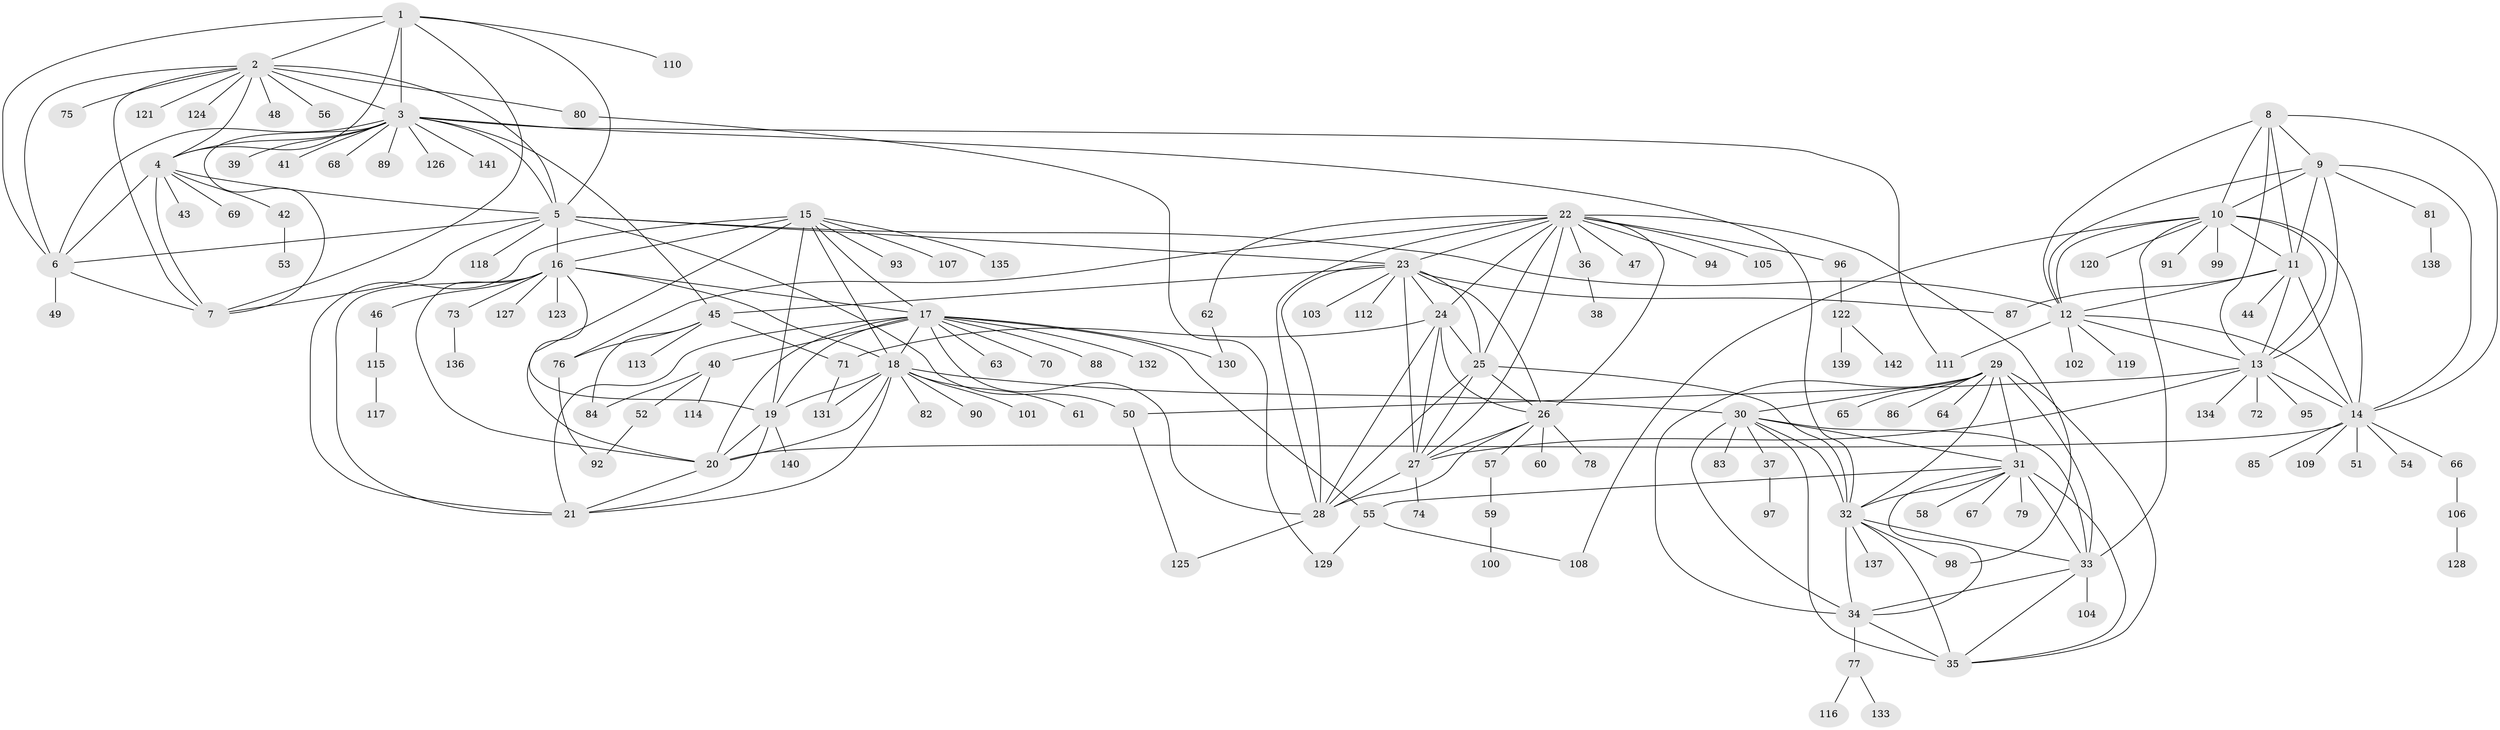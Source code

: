 // coarse degree distribution, {4: 0.036036036036036036, 10: 0.018018018018018018, 17: 0.009009009009009009, 7: 0.04504504504504504, 5: 0.02702702702702703, 8: 0.036036036036036036, 9: 0.02702702702702703, 11: 0.036036036036036036, 6: 0.018018018018018018, 1: 0.5945945945945946, 2: 0.11711711711711711, 3: 0.036036036036036036}
// Generated by graph-tools (version 1.1) at 2025/42/03/06/25 10:42:15]
// undirected, 142 vertices, 237 edges
graph export_dot {
graph [start="1"]
  node [color=gray90,style=filled];
  1;
  2;
  3;
  4;
  5;
  6;
  7;
  8;
  9;
  10;
  11;
  12;
  13;
  14;
  15;
  16;
  17;
  18;
  19;
  20;
  21;
  22;
  23;
  24;
  25;
  26;
  27;
  28;
  29;
  30;
  31;
  32;
  33;
  34;
  35;
  36;
  37;
  38;
  39;
  40;
  41;
  42;
  43;
  44;
  45;
  46;
  47;
  48;
  49;
  50;
  51;
  52;
  53;
  54;
  55;
  56;
  57;
  58;
  59;
  60;
  61;
  62;
  63;
  64;
  65;
  66;
  67;
  68;
  69;
  70;
  71;
  72;
  73;
  74;
  75;
  76;
  77;
  78;
  79;
  80;
  81;
  82;
  83;
  84;
  85;
  86;
  87;
  88;
  89;
  90;
  91;
  92;
  93;
  94;
  95;
  96;
  97;
  98;
  99;
  100;
  101;
  102;
  103;
  104;
  105;
  106;
  107;
  108;
  109;
  110;
  111;
  112;
  113;
  114;
  115;
  116;
  117;
  118;
  119;
  120;
  121;
  122;
  123;
  124;
  125;
  126;
  127;
  128;
  129;
  130;
  131;
  132;
  133;
  134;
  135;
  136;
  137;
  138;
  139;
  140;
  141;
  142;
  1 -- 2;
  1 -- 3;
  1 -- 4;
  1 -- 5;
  1 -- 6;
  1 -- 7;
  1 -- 110;
  2 -- 3;
  2 -- 4;
  2 -- 5;
  2 -- 6;
  2 -- 7;
  2 -- 48;
  2 -- 56;
  2 -- 75;
  2 -- 80;
  2 -- 121;
  2 -- 124;
  3 -- 4;
  3 -- 5;
  3 -- 6;
  3 -- 7;
  3 -- 32;
  3 -- 39;
  3 -- 41;
  3 -- 45;
  3 -- 68;
  3 -- 89;
  3 -- 111;
  3 -- 126;
  3 -- 141;
  4 -- 5;
  4 -- 6;
  4 -- 7;
  4 -- 42;
  4 -- 43;
  4 -- 69;
  5 -- 6;
  5 -- 7;
  5 -- 12;
  5 -- 16;
  5 -- 23;
  5 -- 50;
  5 -- 118;
  6 -- 7;
  6 -- 49;
  8 -- 9;
  8 -- 10;
  8 -- 11;
  8 -- 12;
  8 -- 13;
  8 -- 14;
  9 -- 10;
  9 -- 11;
  9 -- 12;
  9 -- 13;
  9 -- 14;
  9 -- 81;
  10 -- 11;
  10 -- 12;
  10 -- 13;
  10 -- 14;
  10 -- 33;
  10 -- 91;
  10 -- 99;
  10 -- 108;
  10 -- 120;
  11 -- 12;
  11 -- 13;
  11 -- 14;
  11 -- 44;
  11 -- 87;
  12 -- 13;
  12 -- 14;
  12 -- 102;
  12 -- 111;
  12 -- 119;
  13 -- 14;
  13 -- 27;
  13 -- 50;
  13 -- 72;
  13 -- 95;
  13 -- 134;
  14 -- 20;
  14 -- 51;
  14 -- 54;
  14 -- 66;
  14 -- 85;
  14 -- 109;
  15 -- 16;
  15 -- 17;
  15 -- 18;
  15 -- 19;
  15 -- 20;
  15 -- 21;
  15 -- 93;
  15 -- 107;
  15 -- 135;
  16 -- 17;
  16 -- 18;
  16 -- 19;
  16 -- 20;
  16 -- 21;
  16 -- 46;
  16 -- 73;
  16 -- 123;
  16 -- 127;
  17 -- 18;
  17 -- 19;
  17 -- 20;
  17 -- 21;
  17 -- 28;
  17 -- 40;
  17 -- 55;
  17 -- 63;
  17 -- 70;
  17 -- 88;
  17 -- 130;
  17 -- 132;
  18 -- 19;
  18 -- 20;
  18 -- 21;
  18 -- 30;
  18 -- 61;
  18 -- 82;
  18 -- 90;
  18 -- 101;
  18 -- 131;
  19 -- 20;
  19 -- 21;
  19 -- 140;
  20 -- 21;
  22 -- 23;
  22 -- 24;
  22 -- 25;
  22 -- 26;
  22 -- 27;
  22 -- 28;
  22 -- 36;
  22 -- 47;
  22 -- 62;
  22 -- 76;
  22 -- 94;
  22 -- 96;
  22 -- 98;
  22 -- 105;
  23 -- 24;
  23 -- 25;
  23 -- 26;
  23 -- 27;
  23 -- 28;
  23 -- 45;
  23 -- 87;
  23 -- 103;
  23 -- 112;
  24 -- 25;
  24 -- 26;
  24 -- 27;
  24 -- 28;
  24 -- 71;
  25 -- 26;
  25 -- 27;
  25 -- 28;
  25 -- 32;
  26 -- 27;
  26 -- 28;
  26 -- 57;
  26 -- 60;
  26 -- 78;
  27 -- 28;
  27 -- 74;
  28 -- 125;
  29 -- 30;
  29 -- 31;
  29 -- 32;
  29 -- 33;
  29 -- 34;
  29 -- 35;
  29 -- 64;
  29 -- 65;
  29 -- 86;
  30 -- 31;
  30 -- 32;
  30 -- 33;
  30 -- 34;
  30 -- 35;
  30 -- 37;
  30 -- 83;
  31 -- 32;
  31 -- 33;
  31 -- 34;
  31 -- 35;
  31 -- 55;
  31 -- 58;
  31 -- 67;
  31 -- 79;
  32 -- 33;
  32 -- 34;
  32 -- 35;
  32 -- 98;
  32 -- 137;
  33 -- 34;
  33 -- 35;
  33 -- 104;
  34 -- 35;
  34 -- 77;
  36 -- 38;
  37 -- 97;
  40 -- 52;
  40 -- 84;
  40 -- 114;
  42 -- 53;
  45 -- 71;
  45 -- 76;
  45 -- 84;
  45 -- 113;
  46 -- 115;
  50 -- 125;
  52 -- 92;
  55 -- 108;
  55 -- 129;
  57 -- 59;
  59 -- 100;
  62 -- 130;
  66 -- 106;
  71 -- 131;
  73 -- 136;
  76 -- 92;
  77 -- 116;
  77 -- 133;
  80 -- 129;
  81 -- 138;
  96 -- 122;
  106 -- 128;
  115 -- 117;
  122 -- 139;
  122 -- 142;
}
